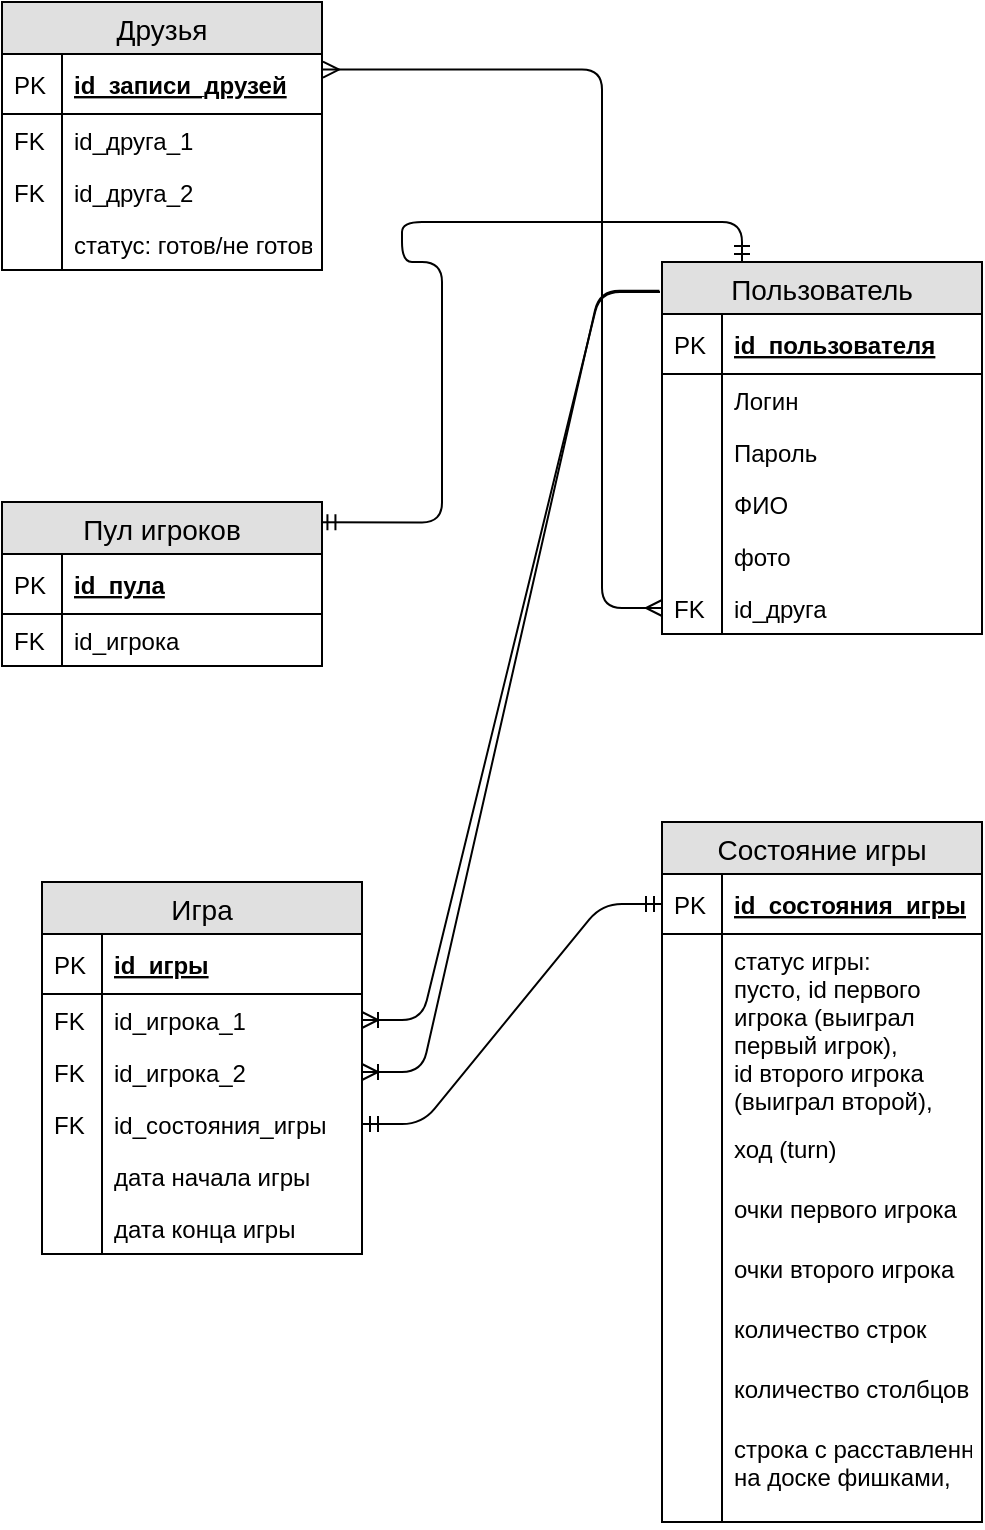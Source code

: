 <mxfile version="14.1.3" type="device"><diagram id="ISa-mK-GDlgtSRWyxVt0" name="Page-1"><mxGraphModel dx="946" dy="525" grid="1" gridSize="10" guides="1" tooltips="1" connect="1" arrows="1" fold="1" page="1" pageScale="1" pageWidth="827" pageHeight="1169" math="0" shadow="0"><root><mxCell id="0"/><mxCell id="1" parent="0"/><mxCell id="2DsCAxV9u53wBIAgCYJo-16" value="Пользователь" style="swimlane;fontStyle=0;childLayout=stackLayout;horizontal=1;startSize=26;fillColor=#e0e0e0;horizontalStack=0;resizeParent=1;resizeParentMax=0;resizeLast=0;collapsible=1;marginBottom=0;swimlaneFillColor=#ffffff;align=center;fontSize=14;" parent="1" vertex="1"><mxGeometry x="580" y="150" width="160" height="186" as="geometry"/></mxCell><mxCell id="2DsCAxV9u53wBIAgCYJo-17" value="id_пользователя" style="shape=partialRectangle;top=0;left=0;right=0;bottom=1;align=left;verticalAlign=middle;fillColor=none;spacingLeft=34;spacingRight=4;overflow=hidden;rotatable=0;points=[[0,0.5],[1,0.5]];portConstraint=eastwest;dropTarget=0;fontStyle=5;fontSize=12;" parent="2DsCAxV9u53wBIAgCYJo-16" vertex="1"><mxGeometry y="26" width="160" height="30" as="geometry"/></mxCell><mxCell id="2DsCAxV9u53wBIAgCYJo-18" value="PK" style="shape=partialRectangle;top=0;left=0;bottom=0;fillColor=none;align=left;verticalAlign=middle;spacingLeft=4;spacingRight=4;overflow=hidden;rotatable=0;points=[];portConstraint=eastwest;part=1;fontSize=12;" parent="2DsCAxV9u53wBIAgCYJo-17" vertex="1" connectable="0"><mxGeometry width="30" height="30" as="geometry"/></mxCell><mxCell id="2DsCAxV9u53wBIAgCYJo-19" value="Логин" style="shape=partialRectangle;top=0;left=0;right=0;bottom=0;align=left;verticalAlign=top;fillColor=none;spacingLeft=34;spacingRight=4;overflow=hidden;rotatable=0;points=[[0,0.5],[1,0.5]];portConstraint=eastwest;dropTarget=0;fontSize=12;" parent="2DsCAxV9u53wBIAgCYJo-16" vertex="1"><mxGeometry y="56" width="160" height="26" as="geometry"/></mxCell><mxCell id="2DsCAxV9u53wBIAgCYJo-20" value="" style="shape=partialRectangle;top=0;left=0;bottom=0;fillColor=none;align=left;verticalAlign=top;spacingLeft=4;spacingRight=4;overflow=hidden;rotatable=0;points=[];portConstraint=eastwest;part=1;fontSize=12;" parent="2DsCAxV9u53wBIAgCYJo-19" vertex="1" connectable="0"><mxGeometry width="30" height="26" as="geometry"/></mxCell><mxCell id="2DsCAxV9u53wBIAgCYJo-21" value="Пароль" style="shape=partialRectangle;top=0;left=0;right=0;bottom=0;align=left;verticalAlign=top;fillColor=none;spacingLeft=34;spacingRight=4;overflow=hidden;rotatable=0;points=[[0,0.5],[1,0.5]];portConstraint=eastwest;dropTarget=0;fontSize=12;" parent="2DsCAxV9u53wBIAgCYJo-16" vertex="1"><mxGeometry y="82" width="160" height="26" as="geometry"/></mxCell><mxCell id="2DsCAxV9u53wBIAgCYJo-22" value="" style="shape=partialRectangle;top=0;left=0;bottom=0;fillColor=none;align=left;verticalAlign=top;spacingLeft=4;spacingRight=4;overflow=hidden;rotatable=0;points=[];portConstraint=eastwest;part=1;fontSize=12;" parent="2DsCAxV9u53wBIAgCYJo-21" vertex="1" connectable="0"><mxGeometry width="30" height="26" as="geometry"/></mxCell><mxCell id="2DsCAxV9u53wBIAgCYJo-25" value="ФИО" style="shape=partialRectangle;top=0;left=0;right=0;bottom=0;align=left;verticalAlign=top;fillColor=none;spacingLeft=34;spacingRight=4;overflow=hidden;rotatable=0;points=[[0,0.5],[1,0.5]];portConstraint=eastwest;dropTarget=0;fontSize=12;" parent="2DsCAxV9u53wBIAgCYJo-16" vertex="1"><mxGeometry y="108" width="160" height="26" as="geometry"/></mxCell><mxCell id="2DsCAxV9u53wBIAgCYJo-26" value="" style="shape=partialRectangle;top=0;left=0;bottom=0;fillColor=none;align=left;verticalAlign=top;spacingLeft=4;spacingRight=4;overflow=hidden;rotatable=0;points=[];portConstraint=eastwest;part=1;fontSize=12;" parent="2DsCAxV9u53wBIAgCYJo-25" vertex="1" connectable="0"><mxGeometry width="30" height="26" as="geometry"/></mxCell><mxCell id="2DsCAxV9u53wBIAgCYJo-27" value="фото" style="shape=partialRectangle;top=0;left=0;right=0;bottom=0;align=left;verticalAlign=top;fillColor=none;spacingLeft=34;spacingRight=4;overflow=hidden;rotatable=0;points=[[0,0.5],[1,0.5]];portConstraint=eastwest;dropTarget=0;fontSize=12;" parent="2DsCAxV9u53wBIAgCYJo-16" vertex="1"><mxGeometry y="134" width="160" height="26" as="geometry"/></mxCell><mxCell id="2DsCAxV9u53wBIAgCYJo-28" value="" style="shape=partialRectangle;top=0;left=0;bottom=0;fillColor=none;align=left;verticalAlign=top;spacingLeft=4;spacingRight=4;overflow=hidden;rotatable=0;points=[];portConstraint=eastwest;part=1;fontSize=12;" parent="2DsCAxV9u53wBIAgCYJo-27" vertex="1" connectable="0"><mxGeometry width="30" height="26" as="geometry"/></mxCell><mxCell id="2DsCAxV9u53wBIAgCYJo-29" value="id_друга" style="shape=partialRectangle;top=0;left=0;right=0;bottom=0;align=left;verticalAlign=top;fillColor=none;spacingLeft=34;spacingRight=4;overflow=hidden;rotatable=0;points=[[0,0.5],[1,0.5]];portConstraint=eastwest;dropTarget=0;fontSize=12;" parent="2DsCAxV9u53wBIAgCYJo-16" vertex="1"><mxGeometry y="160" width="160" height="26" as="geometry"/></mxCell><mxCell id="2DsCAxV9u53wBIAgCYJo-30" value="FK" style="shape=partialRectangle;top=0;left=0;bottom=0;fillColor=none;align=left;verticalAlign=top;spacingLeft=4;spacingRight=4;overflow=hidden;rotatable=0;points=[];portConstraint=eastwest;part=1;fontSize=12;" parent="2DsCAxV9u53wBIAgCYJo-29" vertex="1" connectable="0"><mxGeometry width="30" height="26" as="geometry"/></mxCell><mxCell id="2DsCAxV9u53wBIAgCYJo-54" value="" style="edgeStyle=entityRelationEdgeStyle;fontSize=12;html=1;endArrow=none;startArrow=ERoneToMany;startFill=0;endFill=0;exitX=1;exitY=0.5;exitDx=0;exitDy=0;" parent="1" source="2DsCAxV9u53wBIAgCYJo-40" edge="1"><mxGeometry width="100" height="100" relative="1" as="geometry"><mxPoint x="440" y="450" as="sourcePoint"/><mxPoint x="579" y="165" as="targetPoint"/></mxGeometry></mxCell><mxCell id="2DsCAxV9u53wBIAgCYJo-55" value="" style="edgeStyle=entityRelationEdgeStyle;fontSize=12;html=1;endArrow=none;startArrow=ERoneToMany;startFill=0;endFill=0;exitX=1;exitY=0.5;exitDx=0;exitDy=0;entryX=-0.008;entryY=0.077;entryDx=0;entryDy=0;entryPerimeter=0;" parent="1" source="2DsCAxV9u53wBIAgCYJo-42" target="2DsCAxV9u53wBIAgCYJo-16" edge="1"><mxGeometry width="100" height="100" relative="1" as="geometry"><mxPoint x="400" y="443.56" as="sourcePoint"/><mxPoint x="550" y="380" as="targetPoint"/></mxGeometry></mxCell><mxCell id="2DsCAxV9u53wBIAgCYJo-71" value="" style="edgeStyle=entityRelationEdgeStyle;fontSize=12;html=1;endArrow=ERmandOne;startArrow=ERmandOne;exitX=1;exitY=0.5;exitDx=0;exitDy=0;entryX=0;entryY=0.5;entryDx=0;entryDy=0;" parent="1" source="2DsCAxV9u53wBIAgCYJo-44" target="2DsCAxV9u53wBIAgCYJo-59" edge="1"><mxGeometry width="100" height="100" relative="1" as="geometry"><mxPoint x="410" y="640" as="sourcePoint"/><mxPoint x="510" y="540" as="targetPoint"/></mxGeometry></mxCell><mxCell id="2DsCAxV9u53wBIAgCYJo-58" value="Состояние игры" style="swimlane;fontStyle=0;childLayout=stackLayout;horizontal=1;startSize=26;fillColor=#e0e0e0;horizontalStack=0;resizeParent=1;resizeParentMax=0;resizeLast=0;collapsible=1;marginBottom=0;swimlaneFillColor=#ffffff;align=center;fontSize=14;" parent="1" vertex="1"><mxGeometry x="580" y="430" width="160" height="350" as="geometry"/></mxCell><mxCell id="2DsCAxV9u53wBIAgCYJo-59" value="id_состояния_игры" style="shape=partialRectangle;top=0;left=0;right=0;bottom=1;align=left;verticalAlign=middle;fillColor=none;spacingLeft=34;spacingRight=4;overflow=hidden;rotatable=0;points=[[0,0.5],[1,0.5]];portConstraint=eastwest;dropTarget=0;fontStyle=5;fontSize=12;" parent="2DsCAxV9u53wBIAgCYJo-58" vertex="1"><mxGeometry y="26" width="160" height="30" as="geometry"/></mxCell><mxCell id="2DsCAxV9u53wBIAgCYJo-60" value="PK" style="shape=partialRectangle;top=0;left=0;bottom=0;fillColor=none;align=left;verticalAlign=middle;spacingLeft=4;spacingRight=4;overflow=hidden;rotatable=0;points=[];portConstraint=eastwest;part=1;fontSize=12;" parent="2DsCAxV9u53wBIAgCYJo-59" vertex="1" connectable="0"><mxGeometry width="30" height="30" as="geometry"/></mxCell><mxCell id="2DsCAxV9u53wBIAgCYJo-61" value="статус игры:&#10;пусто, id первого &#10;игрока (выиграл &#10;первый игрок),&#10;id второго игрока &#10;(выиграл второй)," style="shape=partialRectangle;top=0;left=0;right=0;bottom=0;align=left;verticalAlign=top;fillColor=none;spacingLeft=34;spacingRight=4;overflow=hidden;rotatable=0;points=[[0,0.5],[1,0.5]];portConstraint=eastwest;dropTarget=0;fontSize=12;" parent="2DsCAxV9u53wBIAgCYJo-58" vertex="1"><mxGeometry y="56" width="160" height="94" as="geometry"/></mxCell><mxCell id="2DsCAxV9u53wBIAgCYJo-62" value="" style="shape=partialRectangle;top=0;left=0;bottom=0;fillColor=none;align=left;verticalAlign=top;spacingLeft=4;spacingRight=4;overflow=hidden;rotatable=0;points=[];portConstraint=eastwest;part=1;fontSize=12;" parent="2DsCAxV9u53wBIAgCYJo-61" vertex="1" connectable="0"><mxGeometry width="30" height="94.0" as="geometry"/></mxCell><mxCell id="2DsCAxV9u53wBIAgCYJo-72" value="ход (turn)" style="shape=partialRectangle;top=0;left=0;right=0;bottom=0;align=left;verticalAlign=top;fillColor=none;spacingLeft=34;spacingRight=4;overflow=hidden;rotatable=0;points=[[0,0.5],[1,0.5]];portConstraint=eastwest;dropTarget=0;fontSize=12;" parent="2DsCAxV9u53wBIAgCYJo-58" vertex="1"><mxGeometry y="150" width="160" height="30" as="geometry"/></mxCell><mxCell id="2DsCAxV9u53wBIAgCYJo-73" value="" style="shape=partialRectangle;top=0;left=0;bottom=0;fillColor=none;align=left;verticalAlign=top;spacingLeft=4;spacingRight=4;overflow=hidden;rotatable=0;points=[];portConstraint=eastwest;part=1;fontSize=12;" parent="2DsCAxV9u53wBIAgCYJo-72" vertex="1" connectable="0"><mxGeometry width="30" height="30.0" as="geometry"/></mxCell><mxCell id="2DsCAxV9u53wBIAgCYJo-74" value="очки первого игрока" style="shape=partialRectangle;top=0;left=0;right=0;bottom=0;align=left;verticalAlign=top;fillColor=none;spacingLeft=34;spacingRight=4;overflow=hidden;rotatable=0;points=[[0,0.5],[1,0.5]];portConstraint=eastwest;dropTarget=0;fontSize=12;" parent="2DsCAxV9u53wBIAgCYJo-58" vertex="1"><mxGeometry y="180" width="160" height="30" as="geometry"/></mxCell><mxCell id="2DsCAxV9u53wBIAgCYJo-75" value="" style="shape=partialRectangle;top=0;left=0;bottom=0;fillColor=none;align=left;verticalAlign=top;spacingLeft=4;spacingRight=4;overflow=hidden;rotatable=0;points=[];portConstraint=eastwest;part=1;fontSize=12;" parent="2DsCAxV9u53wBIAgCYJo-74" vertex="1" connectable="0"><mxGeometry width="30" height="30.0" as="geometry"/></mxCell><mxCell id="2DsCAxV9u53wBIAgCYJo-76" value="очки второго игрока" style="shape=partialRectangle;top=0;left=0;right=0;bottom=0;align=left;verticalAlign=top;fillColor=none;spacingLeft=34;spacingRight=4;overflow=hidden;rotatable=0;points=[[0,0.5],[1,0.5]];portConstraint=eastwest;dropTarget=0;fontSize=12;" parent="2DsCAxV9u53wBIAgCYJo-58" vertex="1"><mxGeometry y="210" width="160" height="30" as="geometry"/></mxCell><mxCell id="2DsCAxV9u53wBIAgCYJo-77" value="" style="shape=partialRectangle;top=0;left=0;bottom=0;fillColor=none;align=left;verticalAlign=top;spacingLeft=4;spacingRight=4;overflow=hidden;rotatable=0;points=[];portConstraint=eastwest;part=1;fontSize=12;" parent="2DsCAxV9u53wBIAgCYJo-76" vertex="1" connectable="0"><mxGeometry width="30" height="30.0" as="geometry"/></mxCell><mxCell id="2DsCAxV9u53wBIAgCYJo-78" value="количество строк" style="shape=partialRectangle;top=0;left=0;right=0;bottom=0;align=left;verticalAlign=top;fillColor=none;spacingLeft=34;spacingRight=4;overflow=hidden;rotatable=0;points=[[0,0.5],[1,0.5]];portConstraint=eastwest;dropTarget=0;fontSize=12;" parent="2DsCAxV9u53wBIAgCYJo-58" vertex="1"><mxGeometry y="240" width="160" height="30" as="geometry"/></mxCell><mxCell id="2DsCAxV9u53wBIAgCYJo-79" value="" style="shape=partialRectangle;top=0;left=0;bottom=0;fillColor=none;align=left;verticalAlign=top;spacingLeft=4;spacingRight=4;overflow=hidden;rotatable=0;points=[];portConstraint=eastwest;part=1;fontSize=12;" parent="2DsCAxV9u53wBIAgCYJo-78" vertex="1" connectable="0"><mxGeometry width="30" height="30.0" as="geometry"/></mxCell><mxCell id="2DsCAxV9u53wBIAgCYJo-80" value="количество столбцов" style="shape=partialRectangle;top=0;left=0;right=0;bottom=0;align=left;verticalAlign=top;fillColor=none;spacingLeft=34;spacingRight=4;overflow=hidden;rotatable=0;points=[[0,0.5],[1,0.5]];portConstraint=eastwest;dropTarget=0;fontSize=12;" parent="2DsCAxV9u53wBIAgCYJo-58" vertex="1"><mxGeometry y="270" width="160" height="30" as="geometry"/></mxCell><mxCell id="2DsCAxV9u53wBIAgCYJo-81" value="" style="shape=partialRectangle;top=0;left=0;bottom=0;fillColor=none;align=left;verticalAlign=top;spacingLeft=4;spacingRight=4;overflow=hidden;rotatable=0;points=[];portConstraint=eastwest;part=1;fontSize=12;" parent="2DsCAxV9u53wBIAgCYJo-80" vertex="1" connectable="0"><mxGeometry width="30" height="30.0" as="geometry"/></mxCell><mxCell id="2DsCAxV9u53wBIAgCYJo-82" value="строка с расставленными&#10;на доске фишками," style="shape=partialRectangle;top=0;left=0;right=0;bottom=0;align=left;verticalAlign=top;fillColor=none;spacingLeft=34;spacingRight=4;overflow=hidden;rotatable=0;points=[[0,0.5],[1,0.5]];portConstraint=eastwest;dropTarget=0;fontSize=12;" parent="2DsCAxV9u53wBIAgCYJo-58" vertex="1"><mxGeometry y="300" width="160" height="50" as="geometry"/></mxCell><mxCell id="2DsCAxV9u53wBIAgCYJo-83" value="" style="shape=partialRectangle;top=0;left=0;bottom=0;fillColor=none;align=left;verticalAlign=top;spacingLeft=4;spacingRight=4;overflow=hidden;rotatable=0;points=[];portConstraint=eastwest;part=1;fontSize=12;" parent="2DsCAxV9u53wBIAgCYJo-82" vertex="1" connectable="0"><mxGeometry width="30" height="50.0" as="geometry"/></mxCell><mxCell id="2DsCAxV9u53wBIAgCYJo-98" value="" style="edgeStyle=orthogonalEdgeStyle;fontSize=12;html=1;endArrow=ERmandOne;endFill=0;entryX=0.25;entryY=0;entryDx=0;entryDy=0;exitX=0.992;exitY=0.124;exitDx=0;exitDy=0;exitPerimeter=0;startArrow=ERmandOne;startFill=0;" parent="1" source="2DsCAxV9u53wBIAgCYJo-84" target="2DsCAxV9u53wBIAgCYJo-16" edge="1"><mxGeometry width="100" height="100" relative="1" as="geometry"><mxPoint x="450" y="150" as="sourcePoint"/><mxPoint x="620" y="130" as="targetPoint"/><Array as="points"><mxPoint x="470" y="280"/><mxPoint x="470" y="150"/><mxPoint x="450" y="150"/><mxPoint x="450" y="130"/><mxPoint x="620" y="130"/></Array></mxGeometry></mxCell><mxCell id="2DsCAxV9u53wBIAgCYJo-33" value="Игра" style="swimlane;fontStyle=0;childLayout=stackLayout;horizontal=1;startSize=26;fillColor=#e0e0e0;horizontalStack=0;resizeParent=1;resizeParentMax=0;resizeLast=0;collapsible=1;marginBottom=0;swimlaneFillColor=#ffffff;align=center;fontSize=14;" parent="1" vertex="1"><mxGeometry x="270" y="460" width="160" height="186" as="geometry"/></mxCell><mxCell id="2DsCAxV9u53wBIAgCYJo-34" value="id_игры" style="shape=partialRectangle;top=0;left=0;right=0;bottom=1;align=left;verticalAlign=middle;fillColor=none;spacingLeft=34;spacingRight=4;overflow=hidden;rotatable=0;points=[[0,0.5],[1,0.5]];portConstraint=eastwest;dropTarget=0;fontStyle=5;fontSize=12;" parent="2DsCAxV9u53wBIAgCYJo-33" vertex="1"><mxGeometry y="26" width="160" height="30" as="geometry"/></mxCell><mxCell id="2DsCAxV9u53wBIAgCYJo-35" value="PK" style="shape=partialRectangle;top=0;left=0;bottom=0;fillColor=none;align=left;verticalAlign=middle;spacingLeft=4;spacingRight=4;overflow=hidden;rotatable=0;points=[];portConstraint=eastwest;part=1;fontSize=12;" parent="2DsCAxV9u53wBIAgCYJo-34" vertex="1" connectable="0"><mxGeometry width="30" height="30" as="geometry"/></mxCell><mxCell id="2DsCAxV9u53wBIAgCYJo-40" value="id_игрока_1" style="shape=partialRectangle;top=0;left=0;right=0;bottom=0;align=left;verticalAlign=top;fillColor=none;spacingLeft=34;spacingRight=4;overflow=hidden;rotatable=0;points=[[0,0.5],[1,0.5]];portConstraint=eastwest;dropTarget=0;fontSize=12;" parent="2DsCAxV9u53wBIAgCYJo-33" vertex="1"><mxGeometry y="56" width="160" height="26" as="geometry"/></mxCell><mxCell id="2DsCAxV9u53wBIAgCYJo-41" value="FK" style="shape=partialRectangle;top=0;left=0;bottom=0;fillColor=none;align=left;verticalAlign=top;spacingLeft=4;spacingRight=4;overflow=hidden;rotatable=0;points=[];portConstraint=eastwest;part=1;fontSize=12;" parent="2DsCAxV9u53wBIAgCYJo-40" vertex="1" connectable="0"><mxGeometry width="30" height="26" as="geometry"/></mxCell><mxCell id="2DsCAxV9u53wBIAgCYJo-42" value="id_игрока_2" style="shape=partialRectangle;top=0;left=0;right=0;bottom=0;align=left;verticalAlign=top;fillColor=none;spacingLeft=34;spacingRight=4;overflow=hidden;rotatable=0;points=[[0,0.5],[1,0.5]];portConstraint=eastwest;dropTarget=0;fontSize=12;" parent="2DsCAxV9u53wBIAgCYJo-33" vertex="1"><mxGeometry y="82" width="160" height="26" as="geometry"/></mxCell><mxCell id="2DsCAxV9u53wBIAgCYJo-43" value="FK" style="shape=partialRectangle;top=0;left=0;bottom=0;fillColor=none;align=left;verticalAlign=top;spacingLeft=4;spacingRight=4;overflow=hidden;rotatable=0;points=[];portConstraint=eastwest;part=1;fontSize=12;" parent="2DsCAxV9u53wBIAgCYJo-42" vertex="1" connectable="0"><mxGeometry width="30" height="26" as="geometry"/></mxCell><mxCell id="2DsCAxV9u53wBIAgCYJo-44" value="id_состояния_игры" style="shape=partialRectangle;top=0;left=0;right=0;bottom=0;align=left;verticalAlign=top;fillColor=none;spacingLeft=34;spacingRight=4;overflow=hidden;rotatable=0;points=[[0,0.5],[1,0.5]];portConstraint=eastwest;dropTarget=0;fontSize=12;" parent="2DsCAxV9u53wBIAgCYJo-33" vertex="1"><mxGeometry y="108" width="160" height="26" as="geometry"/></mxCell><mxCell id="2DsCAxV9u53wBIAgCYJo-45" value="FK" style="shape=partialRectangle;top=0;left=0;bottom=0;fillColor=none;align=left;verticalAlign=top;spacingLeft=4;spacingRight=4;overflow=hidden;rotatable=0;points=[];portConstraint=eastwest;part=1;fontSize=12;" parent="2DsCAxV9u53wBIAgCYJo-44" vertex="1" connectable="0"><mxGeometry width="30" height="26" as="geometry"/></mxCell><mxCell id="2DsCAxV9u53wBIAgCYJo-48" value="дата начала игры" style="shape=partialRectangle;top=0;left=0;right=0;bottom=0;align=left;verticalAlign=top;fillColor=none;spacingLeft=34;spacingRight=4;overflow=hidden;rotatable=0;points=[[0,0.5],[1,0.5]];portConstraint=eastwest;dropTarget=0;fontSize=12;" parent="2DsCAxV9u53wBIAgCYJo-33" vertex="1"><mxGeometry y="134" width="160" height="26" as="geometry"/></mxCell><mxCell id="2DsCAxV9u53wBIAgCYJo-49" value="" style="shape=partialRectangle;top=0;left=0;bottom=0;fillColor=none;align=left;verticalAlign=top;spacingLeft=4;spacingRight=4;overflow=hidden;rotatable=0;points=[];portConstraint=eastwest;part=1;fontSize=12;" parent="2DsCAxV9u53wBIAgCYJo-48" vertex="1" connectable="0"><mxGeometry width="30" height="26" as="geometry"/></mxCell><mxCell id="2DsCAxV9u53wBIAgCYJo-50" value="дата конца игры" style="shape=partialRectangle;top=0;left=0;right=0;bottom=0;align=left;verticalAlign=top;fillColor=none;spacingLeft=34;spacingRight=4;overflow=hidden;rotatable=0;points=[[0,0.5],[1,0.5]];portConstraint=eastwest;dropTarget=0;fontSize=12;" parent="2DsCAxV9u53wBIAgCYJo-33" vertex="1"><mxGeometry y="160" width="160" height="26" as="geometry"/></mxCell><mxCell id="2DsCAxV9u53wBIAgCYJo-51" value="" style="shape=partialRectangle;top=0;left=0;bottom=0;fillColor=none;align=left;verticalAlign=top;spacingLeft=4;spacingRight=4;overflow=hidden;rotatable=0;points=[];portConstraint=eastwest;part=1;fontSize=12;" parent="2DsCAxV9u53wBIAgCYJo-50" vertex="1" connectable="0"><mxGeometry width="30" height="26" as="geometry"/></mxCell><mxCell id="2DsCAxV9u53wBIAgCYJo-84" value="Пул игроков" style="swimlane;fontStyle=0;childLayout=stackLayout;horizontal=1;startSize=26;fillColor=#e0e0e0;horizontalStack=0;resizeParent=1;resizeParentMax=0;resizeLast=0;collapsible=1;marginBottom=0;swimlaneFillColor=#ffffff;align=center;fontSize=14;" parent="1" vertex="1"><mxGeometry x="250" y="270" width="160" height="82" as="geometry"/></mxCell><mxCell id="2DsCAxV9u53wBIAgCYJo-85" value="id_пула" style="shape=partialRectangle;top=0;left=0;right=0;bottom=1;align=left;verticalAlign=middle;fillColor=none;spacingLeft=34;spacingRight=4;overflow=hidden;rotatable=0;points=[[0,0.5],[1,0.5]];portConstraint=eastwest;dropTarget=0;fontStyle=5;fontSize=12;" parent="2DsCAxV9u53wBIAgCYJo-84" vertex="1"><mxGeometry y="26" width="160" height="30" as="geometry"/></mxCell><mxCell id="2DsCAxV9u53wBIAgCYJo-86" value="PK" style="shape=partialRectangle;top=0;left=0;bottom=0;fillColor=none;align=left;verticalAlign=middle;spacingLeft=4;spacingRight=4;overflow=hidden;rotatable=0;points=[];portConstraint=eastwest;part=1;fontSize=12;" parent="2DsCAxV9u53wBIAgCYJo-85" vertex="1" connectable="0"><mxGeometry width="30" height="30" as="geometry"/></mxCell><mxCell id="2DsCAxV9u53wBIAgCYJo-87" value="id_игрока" style="shape=partialRectangle;top=0;left=0;right=0;bottom=0;align=left;verticalAlign=top;fillColor=none;spacingLeft=34;spacingRight=4;overflow=hidden;rotatable=0;points=[[0,0.5],[1,0.5]];portConstraint=eastwest;dropTarget=0;fontSize=12;" parent="2DsCAxV9u53wBIAgCYJo-84" vertex="1"><mxGeometry y="56" width="160" height="26" as="geometry"/></mxCell><mxCell id="2DsCAxV9u53wBIAgCYJo-88" value="FK" style="shape=partialRectangle;top=0;left=0;bottom=0;fillColor=none;align=left;verticalAlign=top;spacingLeft=4;spacingRight=4;overflow=hidden;rotatable=0;points=[];portConstraint=eastwest;part=1;fontSize=12;" parent="2DsCAxV9u53wBIAgCYJo-87" vertex="1" connectable="0"><mxGeometry width="30" height="26" as="geometry"/></mxCell><mxCell id="2DsCAxV9u53wBIAgCYJo-99" value="Друзья" style="swimlane;fontStyle=0;childLayout=stackLayout;horizontal=1;startSize=26;fillColor=#e0e0e0;horizontalStack=0;resizeParent=1;resizeParentMax=0;resizeLast=0;collapsible=1;marginBottom=0;swimlaneFillColor=#ffffff;align=center;fontSize=14;" parent="1" vertex="1"><mxGeometry x="250" y="20" width="160" height="134" as="geometry"/></mxCell><mxCell id="2DsCAxV9u53wBIAgCYJo-100" value="id_записи_друзей" style="shape=partialRectangle;top=0;left=0;right=0;bottom=1;align=left;verticalAlign=middle;fillColor=none;spacingLeft=34;spacingRight=4;overflow=hidden;rotatable=0;points=[[0,0.5],[1,0.5]];portConstraint=eastwest;dropTarget=0;fontStyle=5;fontSize=12;" parent="2DsCAxV9u53wBIAgCYJo-99" vertex="1"><mxGeometry y="26" width="160" height="30" as="geometry"/></mxCell><mxCell id="2DsCAxV9u53wBIAgCYJo-101" value="PK" style="shape=partialRectangle;top=0;left=0;bottom=0;fillColor=none;align=left;verticalAlign=middle;spacingLeft=4;spacingRight=4;overflow=hidden;rotatable=0;points=[];portConstraint=eastwest;part=1;fontSize=12;" parent="2DsCAxV9u53wBIAgCYJo-100" vertex="1" connectable="0"><mxGeometry width="30" height="30" as="geometry"/></mxCell><mxCell id="2DsCAxV9u53wBIAgCYJo-102" value="id_друга_1" style="shape=partialRectangle;top=0;left=0;right=0;bottom=0;align=left;verticalAlign=top;fillColor=none;spacingLeft=34;spacingRight=4;overflow=hidden;rotatable=0;points=[[0,0.5],[1,0.5]];portConstraint=eastwest;dropTarget=0;fontSize=12;" parent="2DsCAxV9u53wBIAgCYJo-99" vertex="1"><mxGeometry y="56" width="160" height="26" as="geometry"/></mxCell><mxCell id="2DsCAxV9u53wBIAgCYJo-103" value="FK" style="shape=partialRectangle;top=0;left=0;bottom=0;fillColor=none;align=left;verticalAlign=top;spacingLeft=4;spacingRight=4;overflow=hidden;rotatable=0;points=[];portConstraint=eastwest;part=1;fontSize=12;" parent="2DsCAxV9u53wBIAgCYJo-102" vertex="1" connectable="0"><mxGeometry width="30" height="26" as="geometry"/></mxCell><mxCell id="2DsCAxV9u53wBIAgCYJo-106" value="id_друга_2" style="shape=partialRectangle;top=0;left=0;right=0;bottom=0;align=left;verticalAlign=top;fillColor=none;spacingLeft=34;spacingRight=4;overflow=hidden;rotatable=0;points=[[0,0.5],[1,0.5]];portConstraint=eastwest;dropTarget=0;fontSize=12;" parent="2DsCAxV9u53wBIAgCYJo-99" vertex="1"><mxGeometry y="82" width="160" height="26" as="geometry"/></mxCell><mxCell id="2DsCAxV9u53wBIAgCYJo-107" value="FK" style="shape=partialRectangle;top=0;left=0;bottom=0;fillColor=none;align=left;verticalAlign=top;spacingLeft=4;spacingRight=4;overflow=hidden;rotatable=0;points=[];portConstraint=eastwest;part=1;fontSize=12;" parent="2DsCAxV9u53wBIAgCYJo-106" vertex="1" connectable="0"><mxGeometry width="30" height="26" as="geometry"/></mxCell><mxCell id="2DsCAxV9u53wBIAgCYJo-104" value="статус: готов/не готов" style="shape=partialRectangle;top=0;left=0;right=0;bottom=0;align=left;verticalAlign=top;fillColor=none;spacingLeft=34;spacingRight=4;overflow=hidden;rotatable=0;points=[[0,0.5],[1,0.5]];portConstraint=eastwest;dropTarget=0;fontSize=12;" parent="2DsCAxV9u53wBIAgCYJo-99" vertex="1"><mxGeometry y="108" width="160" height="26" as="geometry"/></mxCell><mxCell id="2DsCAxV9u53wBIAgCYJo-105" value="" style="shape=partialRectangle;top=0;left=0;bottom=0;fillColor=none;align=left;verticalAlign=top;spacingLeft=4;spacingRight=4;overflow=hidden;rotatable=0;points=[];portConstraint=eastwest;part=1;fontSize=12;" parent="2DsCAxV9u53wBIAgCYJo-104" vertex="1" connectable="0"><mxGeometry width="30" height="26" as="geometry"/></mxCell><mxCell id="2DsCAxV9u53wBIAgCYJo-32" value="" style="edgeStyle=orthogonalEdgeStyle;fontSize=12;html=1;endArrow=ERmany;startArrow=ERmany;entryX=0;entryY=0.5;entryDx=0;entryDy=0;exitX=1.003;exitY=0.259;exitDx=0;exitDy=0;exitPerimeter=0;" parent="1" source="2DsCAxV9u53wBIAgCYJo-100" target="2DsCAxV9u53wBIAgCYJo-29" edge="1"><mxGeometry width="100" height="100" relative="1" as="geometry"><mxPoint x="570" y="190" as="sourcePoint"/><mxPoint x="530" y="190" as="targetPoint"/><Array as="points"><mxPoint x="550" y="54"/><mxPoint x="550" y="323"/></Array></mxGeometry></mxCell></root></mxGraphModel></diagram></mxfile>
